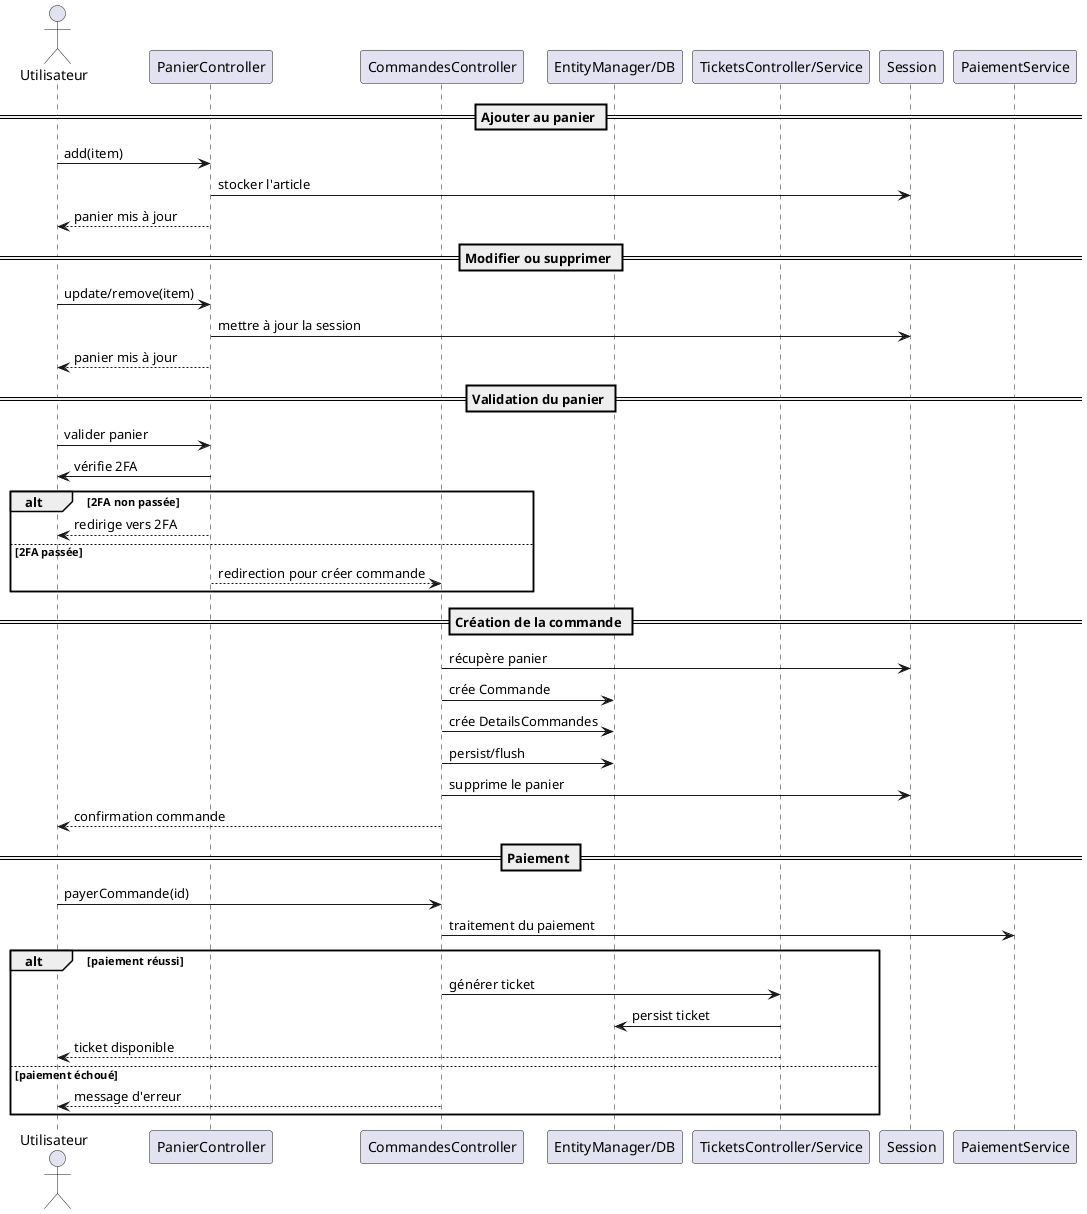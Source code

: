 @startuml commandes_flow
actor Utilisateur
participant "PanierController" as Panier
participant "CommandesController" as Commandes
participant "EntityManager/DB" as DB
participant "TicketsController/Service" as Tickets

== Ajouter au panier ==
Utilisateur -> Panier: add(item)
Panier -> Session: stocker l'article
Panier --> Utilisateur: panier mis à jour

== Modifier ou supprimer ==
Utilisateur -> Panier: update/remove(item)
Panier -> Session: mettre à jour la session
Panier --> Utilisateur: panier mis à jour

== Validation du panier ==
Utilisateur -> Panier: valider panier
Panier -> Utilisateur: vérifie 2FA
alt 2FA non passée
    Panier --> Utilisateur: redirige vers 2FA
else 2FA passée
    Panier --> Commandes: redirection pour créer commande
end

== Création de la commande ==
Commandes -> Session: récupère panier
Commandes -> DB: crée Commande
Commandes -> DB: crée DetailsCommandes
Commandes -> DB: persist/flush
Commandes -> Session: supprime le panier
Commandes --> Utilisateur: confirmation commande

== Paiement ==
Utilisateur -> Commandes: payerCommande(id)
Commandes -> PaiementService: traitement du paiement
alt paiement réussi
    Commandes -> Tickets: générer ticket
    Tickets -> DB: persist ticket
    Tickets --> Utilisateur: ticket disponible
else paiement échoué
    Commandes --> Utilisateur: message d'erreur
end
@enduml
